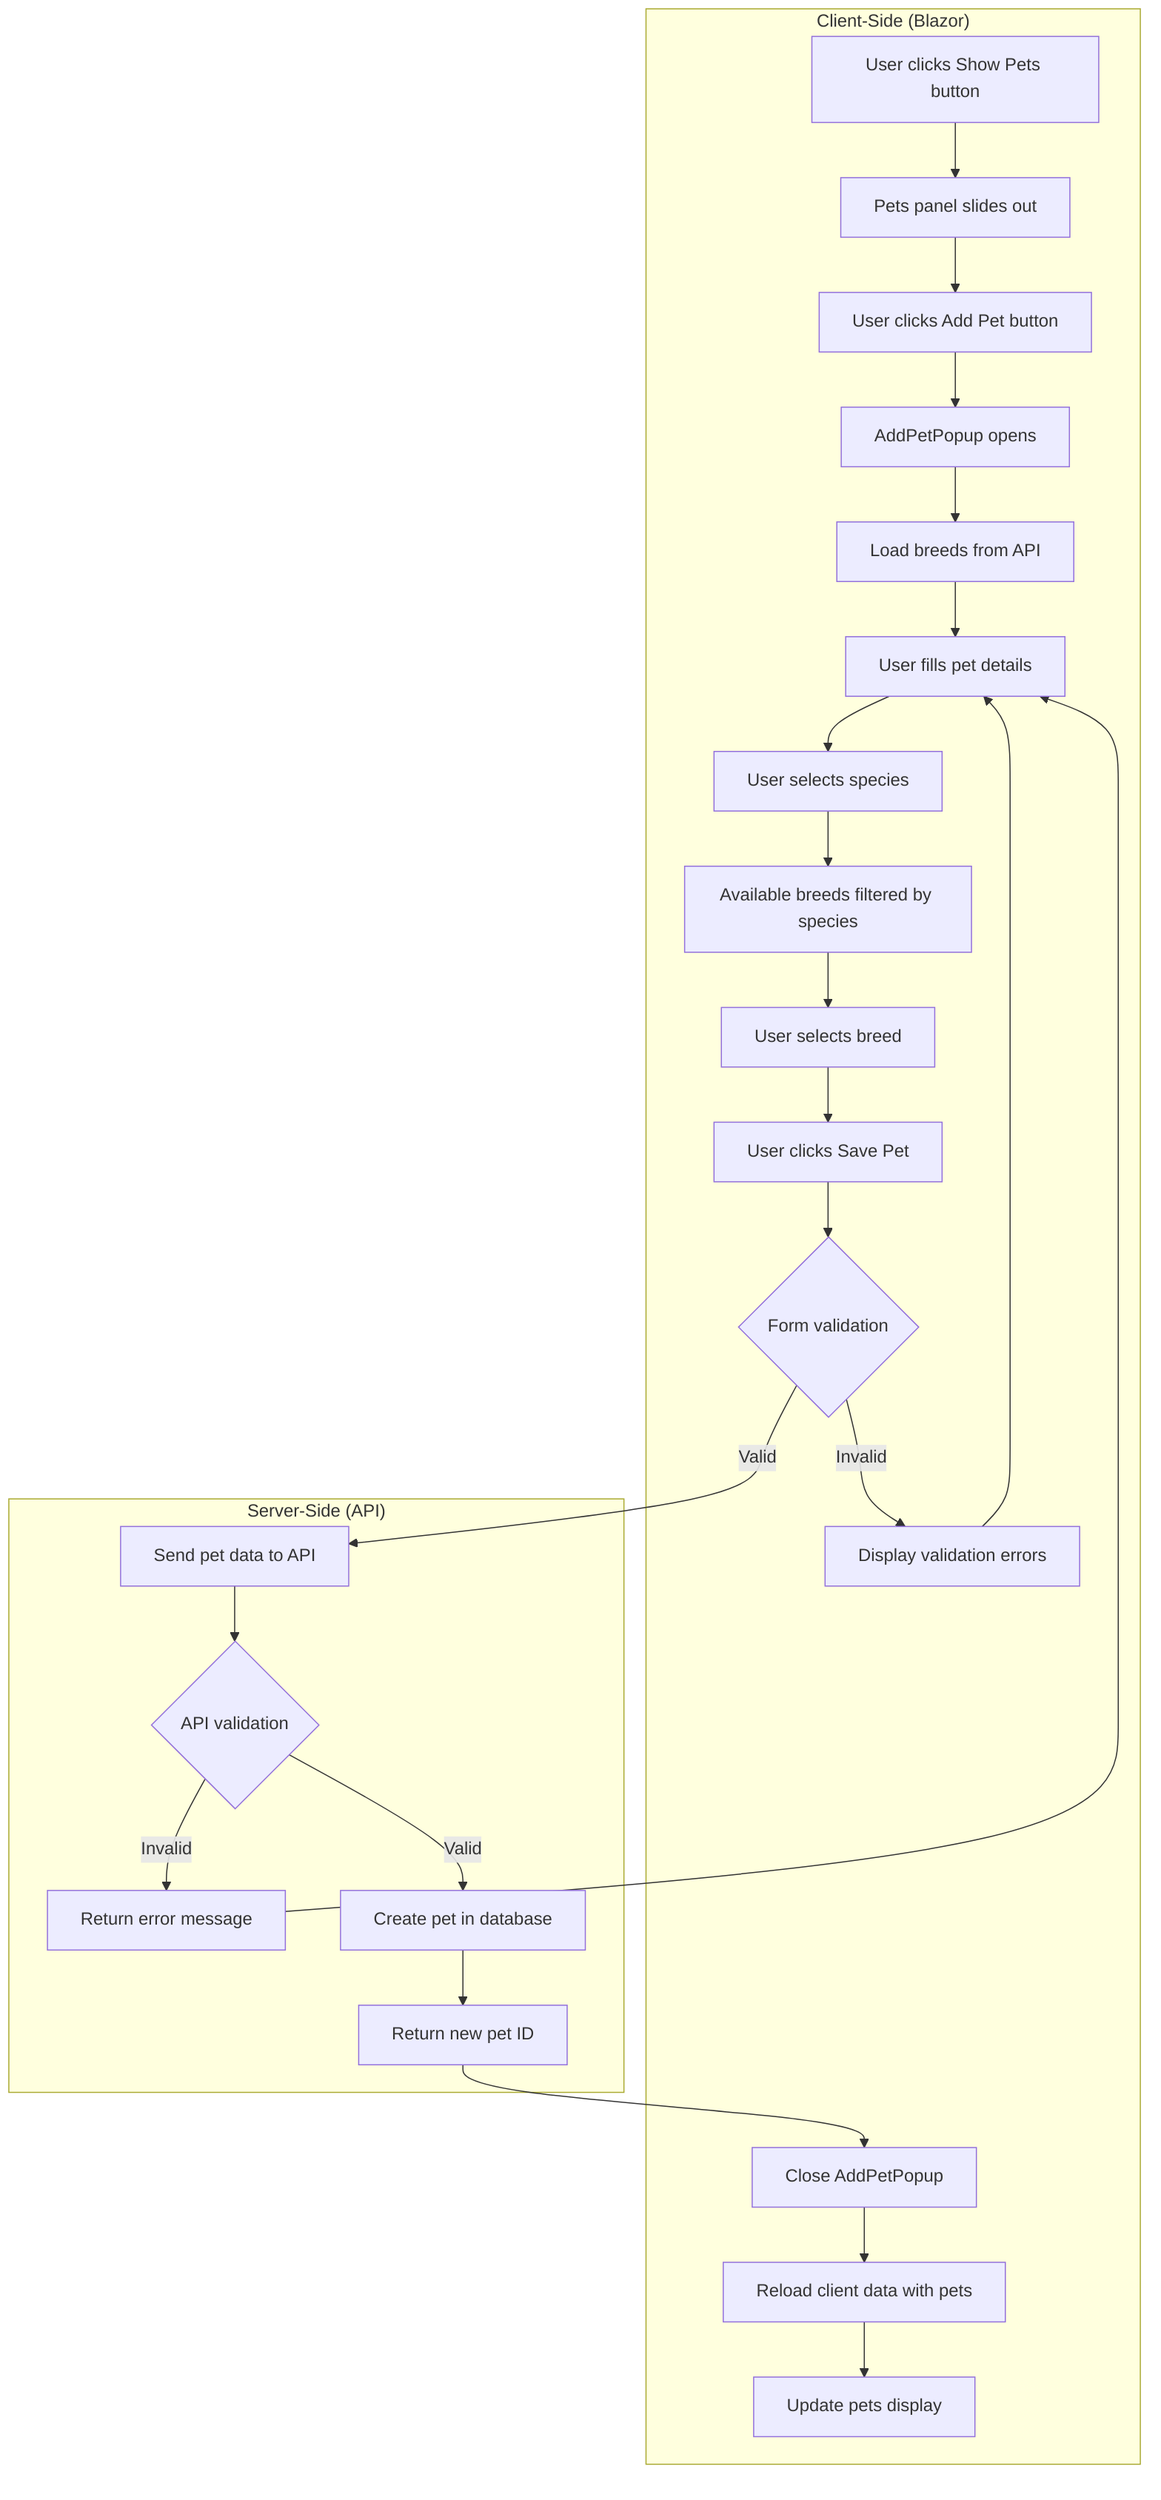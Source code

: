 flowchart TD
    A[User clicks Show Pets button] --> B[Pets panel slides out]
    B --> C[User clicks Add Pet button]
    C --> D[AddPetPopup opens]
    D --> E[Load breeds from API]
    
    E --> F[User fills pet details]
    F --> G[User selects species]
    G --> H[Available breeds filtered by species]
    H --> I[User selects breed]
    I --> J[User clicks Save Pet]
    
    J --> K{Form validation}
    K -->|Invalid| L[Display validation errors]
    L --> F
    
    K -->|Valid| M[Send pet data to API]
    M --> N{API validation}
    N -->|Invalid| O[Return error message]
    O --> F
    
    N -->|Valid| P[Create pet in database]
    P --> Q[Return new pet ID]
    Q --> R[Close AddPetPopup]
    R --> S[Reload client data with pets]
    S --> T[Update pets display]
    
    subgraph "Client-Side (Blazor)"
        A
        B
        C
        D
        E
        F
        G
        H
        I
        J
        K
        L
        R
        S
        T
    end
    
    subgraph "Server-Side (API)"
        M
        N
        O
        P
        Q
    end